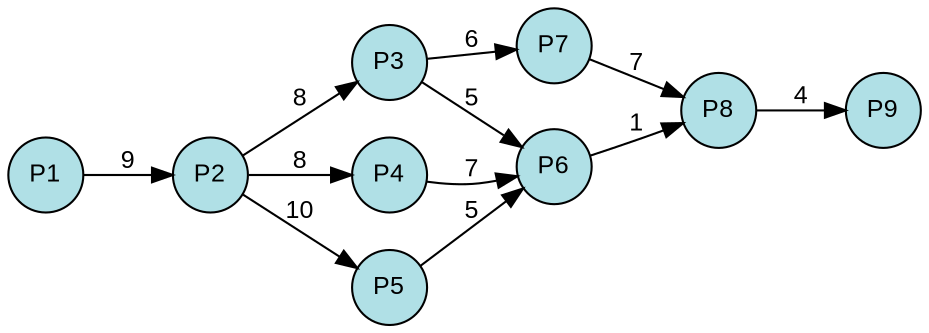 digraph {
  splines=true;
node [margin=0 fontname=arial fontcolor=black fontsize=12 shape=circle width=0.5 fixedsize=true style=filled fillcolor=powderblue]
  1 [label="P1"]
  2 [label="P2"]
  3 [label="P3"]
  4 [label="P4"]
  5 [label="P5"]
  6 [label="P6"]
  7 [label="P7"]
  8 [label="P8"]
  9 [label="P9"]
rankdir=LR
edge [margin=0 fontname=arial fontcolor=black fontsize=12]
	1 -> 2 [label="9"]
	2 -> 3 [label="8"]
	2 -> 4 [label="8"]
	2 -> 5 [label="10"]
	3 -> 6 [label="5"]
	4 -> 6 [label="7"]
	5 -> 6 [label="5"]
	3 -> 7 [label="6"]
	6 -> 8 [label="1"]
	7 -> 8 [label="7"]
	8 -> 9 [label="4"]
	{rank=same  1 }
	{rank=same  2 }
	{rank=same  3, 4, 5 }
	{rank=same  6, 7 }
	{rank=same  8 }
	{rank=same  9 }
} 
